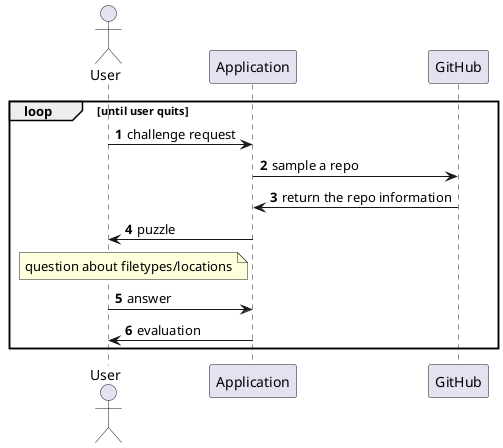 @startuml
autonumber

actor User as user
participant "Application" as app
participant "GitHub" as github

loop until user quits
    user -> app: challenge request
    app -> github: sample a repo
    github -> app: return the repo information
    app -> user: puzzle
    note left of app: question about filetypes/locations
    user -> app: answer
    app -> user: evaluation
end 
@enduml